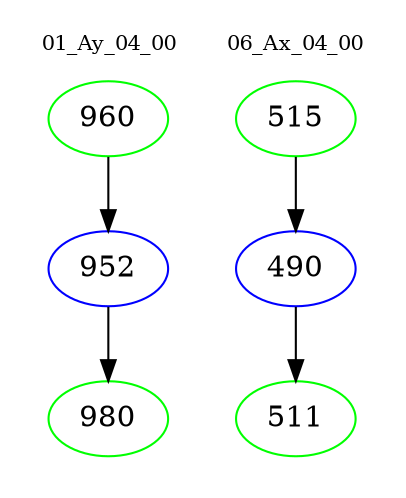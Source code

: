digraph{
subgraph cluster_0 {
color = white
label = "01_Ay_04_00";
fontsize=10;
T0_960 [label="960", color="green"]
T0_960 -> T0_952 [color="black"]
T0_952 [label="952", color="blue"]
T0_952 -> T0_980 [color="black"]
T0_980 [label="980", color="green"]
}
subgraph cluster_1 {
color = white
label = "06_Ax_04_00";
fontsize=10;
T1_515 [label="515", color="green"]
T1_515 -> T1_490 [color="black"]
T1_490 [label="490", color="blue"]
T1_490 -> T1_511 [color="black"]
T1_511 [label="511", color="green"]
}
}
